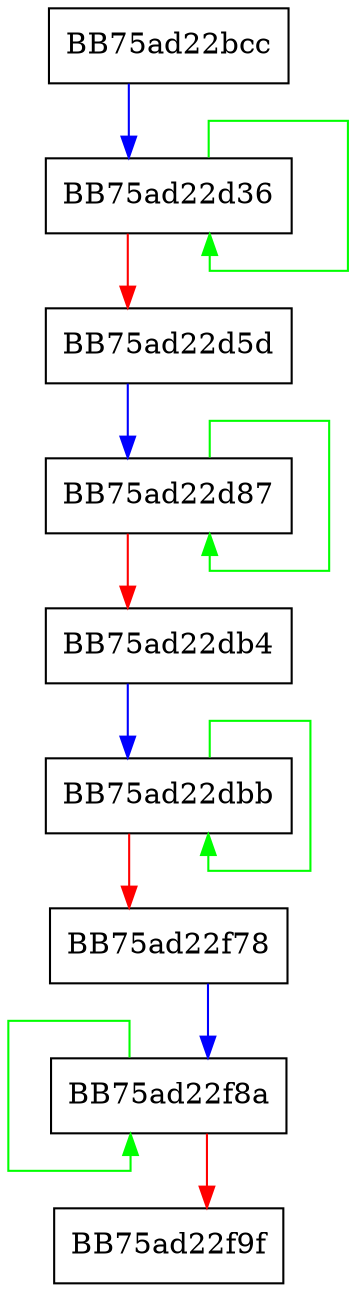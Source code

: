 digraph blake2s_compress {
  node [shape="box"];
  graph [splines=ortho];
  BB75ad22bcc -> BB75ad22d36 [color="blue"];
  BB75ad22d36 -> BB75ad22d36 [color="green"];
  BB75ad22d36 -> BB75ad22d5d [color="red"];
  BB75ad22d5d -> BB75ad22d87 [color="blue"];
  BB75ad22d87 -> BB75ad22d87 [color="green"];
  BB75ad22d87 -> BB75ad22db4 [color="red"];
  BB75ad22db4 -> BB75ad22dbb [color="blue"];
  BB75ad22dbb -> BB75ad22dbb [color="green"];
  BB75ad22dbb -> BB75ad22f78 [color="red"];
  BB75ad22f78 -> BB75ad22f8a [color="blue"];
  BB75ad22f8a -> BB75ad22f8a [color="green"];
  BB75ad22f8a -> BB75ad22f9f [color="red"];
}